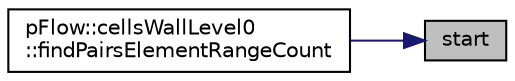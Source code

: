 digraph "start"
{
 // LATEX_PDF_SIZE
  edge [fontname="Helvetica",fontsize="10",labelfontname="Helvetica",labelfontsize="10"];
  node [fontname="Helvetica",fontsize="10",shape=record];
  rankdir="RL";
  Node1 [label="start",height=0.2,width=0.4,color="black", fillcolor="grey75", style="filled", fontcolor="black",tooltip=" "];
  Node1 -> Node2 [dir="back",color="midnightblue",fontsize="10",style="solid",fontname="Helvetica"];
  Node2 [label="pFlow::cellsWallLevel0\l::findPairsElementRangeCount",height=0.2,width=0.4,color="black", fillcolor="white", style="filled",URL="$classpFlow_1_1cellsWallLevel0.html#a497e88d0ec1ac01d06cb8e10103bf643",tooltip=" "];
}
